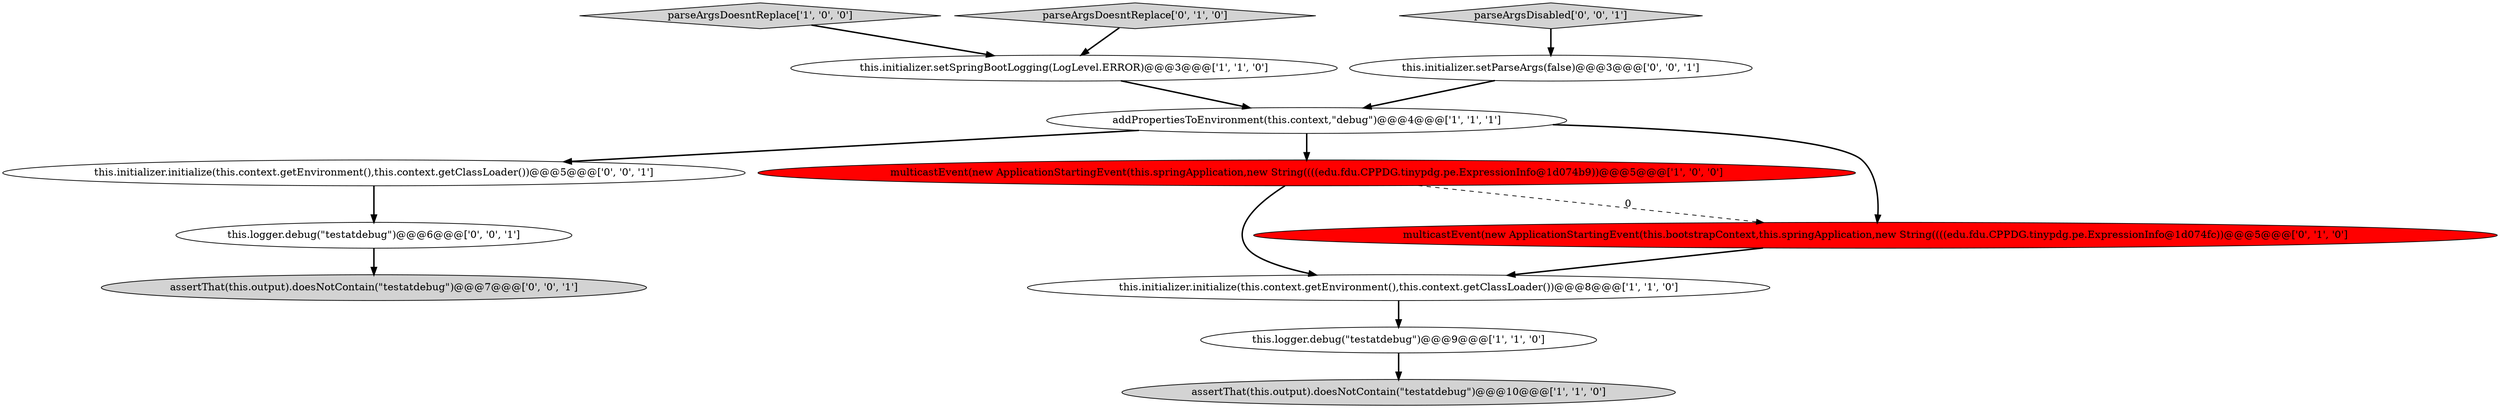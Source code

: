 digraph {
9 [style = filled, label = "assertThat(this.output).doesNotContain(\"testatdebug\")@@@7@@@['0', '0', '1']", fillcolor = lightgray, shape = ellipse image = "AAA0AAABBB3BBB"];
12 [style = filled, label = "this.initializer.initialize(this.context.getEnvironment(),this.context.getClassLoader())@@@5@@@['0', '0', '1']", fillcolor = white, shape = ellipse image = "AAA0AAABBB3BBB"];
1 [style = filled, label = "multicastEvent(new ApplicationStartingEvent(this.springApplication,new String((((edu.fdu.CPPDG.tinypdg.pe.ExpressionInfo@1d074b9))@@@5@@@['1', '0', '0']", fillcolor = red, shape = ellipse image = "AAA1AAABBB1BBB"];
3 [style = filled, label = "addPropertiesToEnvironment(this.context,\"debug\")@@@4@@@['1', '1', '1']", fillcolor = white, shape = ellipse image = "AAA0AAABBB1BBB"];
11 [style = filled, label = "this.logger.debug(\"testatdebug\")@@@6@@@['0', '0', '1']", fillcolor = white, shape = ellipse image = "AAA0AAABBB3BBB"];
13 [style = filled, label = "parseArgsDisabled['0', '0', '1']", fillcolor = lightgray, shape = diamond image = "AAA0AAABBB3BBB"];
2 [style = filled, label = "assertThat(this.output).doesNotContain(\"testatdebug\")@@@10@@@['1', '1', '0']", fillcolor = lightgray, shape = ellipse image = "AAA0AAABBB1BBB"];
4 [style = filled, label = "this.initializer.setSpringBootLogging(LogLevel.ERROR)@@@3@@@['1', '1', '0']", fillcolor = white, shape = ellipse image = "AAA0AAABBB1BBB"];
6 [style = filled, label = "parseArgsDoesntReplace['1', '0', '0']", fillcolor = lightgray, shape = diamond image = "AAA0AAABBB1BBB"];
8 [style = filled, label = "parseArgsDoesntReplace['0', '1', '0']", fillcolor = lightgray, shape = diamond image = "AAA0AAABBB2BBB"];
0 [style = filled, label = "this.logger.debug(\"testatdebug\")@@@9@@@['1', '1', '0']", fillcolor = white, shape = ellipse image = "AAA0AAABBB1BBB"];
7 [style = filled, label = "multicastEvent(new ApplicationStartingEvent(this.bootstrapContext,this.springApplication,new String((((edu.fdu.CPPDG.tinypdg.pe.ExpressionInfo@1d074fc))@@@5@@@['0', '1', '0']", fillcolor = red, shape = ellipse image = "AAA1AAABBB2BBB"];
10 [style = filled, label = "this.initializer.setParseArgs(false)@@@3@@@['0', '0', '1']", fillcolor = white, shape = ellipse image = "AAA0AAABBB3BBB"];
5 [style = filled, label = "this.initializer.initialize(this.context.getEnvironment(),this.context.getClassLoader())@@@8@@@['1', '1', '0']", fillcolor = white, shape = ellipse image = "AAA0AAABBB1BBB"];
1->5 [style = bold, label=""];
13->10 [style = bold, label=""];
4->3 [style = bold, label=""];
6->4 [style = bold, label=""];
10->3 [style = bold, label=""];
7->5 [style = bold, label=""];
8->4 [style = bold, label=""];
3->12 [style = bold, label=""];
1->7 [style = dashed, label="0"];
5->0 [style = bold, label=""];
3->1 [style = bold, label=""];
3->7 [style = bold, label=""];
11->9 [style = bold, label=""];
0->2 [style = bold, label=""];
12->11 [style = bold, label=""];
}

